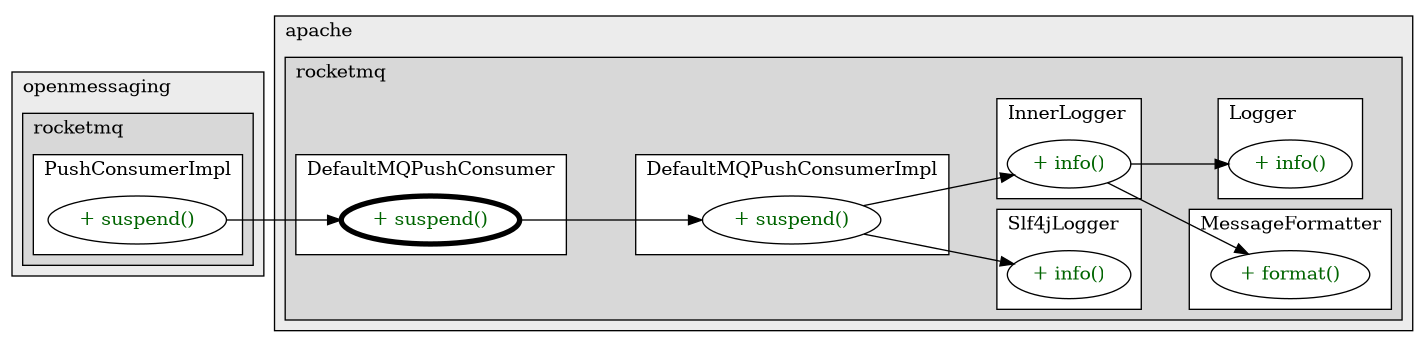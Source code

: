 @startuml

/' diagram meta data start
config=CallConfiguration;
{
  "rootMethod": "org.apache.rocketmq.client.consumer.DefaultMQPushConsumer#suspend()",
  "projectClassification": {
    "searchMode": "OpenProject", // OpenProject, AllProjects
    "includedProjects": "",
    "pathEndKeywords": "*.impl",
    "isClientPath": "",
    "isClientName": "",
    "isTestPath": "",
    "isTestName": "",
    "isMappingPath": "",
    "isMappingName": "",
    "isDataAccessPath": "",
    "isDataAccessName": "",
    "isDataStructurePath": "",
    "isDataStructureName": "",
    "isInterfaceStructuresPath": "",
    "isInterfaceStructuresName": "",
    "isEntryPointPath": "",
    "isEntryPointName": "",
    "treatFinalFieldsAsMandatory": false
  },
  "graphRestriction": {
    "classPackageExcludeFilter": "",
    "classPackageIncludeFilter": "",
    "classNameExcludeFilter": "",
    "classNameIncludeFilter": "",
    "methodNameExcludeFilter": "",
    "methodNameIncludeFilter": "",
    "removeByInheritance": "", // inheritance/annotation based filtering is done in a second step
    "removeByAnnotation": "",
    "removeByClassPackage": "", // cleanup the graph after inheritance/annotation based filtering is done
    "removeByClassName": "",
    "cutMappings": false,
    "cutEnum": true,
    "cutTests": true,
    "cutClient": true,
    "cutDataAccess": true,
    "cutInterfaceStructures": true,
    "cutDataStructures": true,
    "cutGetterAndSetter": true,
    "cutConstructors": true
  },
  "graphTraversal": {
    "forwardDepth": 3,
    "backwardDepth": 3,
    "classPackageExcludeFilter": "",
    "classPackageIncludeFilter": "",
    "classNameExcludeFilter": "",
    "classNameIncludeFilter": "",
    "methodNameExcludeFilter": "",
    "methodNameIncludeFilter": "",
    "hideMappings": false,
    "hideDataStructures": false,
    "hidePrivateMethods": true,
    "hideInterfaceCalls": true, // indirection: implementation -> interface (is hidden) -> implementation
    "onlyShowApplicationEntryPoints": false, // root node is included
    "useMethodCallsForStructureDiagram": "ForwardOnly" // ForwardOnly, BothDirections, No
  },
  "details": {
    "aggregation": "GroupByClass", // ByClass, GroupByClass, None
    "showMethodParametersTypes": false,
    "showMethodParametersNames": false,
    "showMethodReturnType": false,
    "showPackageLevels": 2,
    "showCallOrder": false,
    "edgeMode": "MethodsOnly", // TypesOnly, MethodsOnly, TypesAndMethods, MethodsAndDirectTypeUsage
    "showDetailedClassStructure": false
  },
  "rootClass": "org.apache.rocketmq.client.consumer.DefaultMQPushConsumer",
  "extensionCallbackMethod": "" // qualified.class.name#methodName - signature: public static String method(String)
}
diagram meta data end '/



digraph g {
    rankdir="LR"
    splines=polyline
    

'nodes 
subgraph cluster_1411517106 { 
   	label=apache
	labeljust=l
	fillcolor="#ececec"
	style=filled
   
   subgraph cluster_1714486248 { 
   	label=rocketmq
	labeljust=l
	fillcolor="#d8d8d8"
	style=filled
   
   subgraph cluster_1188440734 { 
   	label=MessageFormatter
	labeljust=l
	fillcolor=white
	style=filled
   
   MessageFormatter1066893677XXXformat1881684228[
	label="+ format()"
	style=filled
	fillcolor=white
	tooltip="MessageFormatter

null"
	fontcolor=darkgreen
];
} 

subgraph cluster_1350583147 { 
   	label=Slf4jLogger
	labeljust=l
	fillcolor=white
	style=filled
   
   Slf4jLogger2118845798XXXinfo1881684228[
	label="+ info()"
	style=filled
	fillcolor=white
	tooltip="Slf4jLogger

null"
	fontcolor=darkgreen
];
} 

subgraph cluster_1833644171 { 
   	label=InnerLogger
	labeljust=l
	fillcolor=white
	style=filled
   
   InnerLogger1066893677XXXinfo1881684228[
	label="+ info()"
	style=filled
	fillcolor=white
	tooltip="InnerLogger

null"
	fontcolor=darkgreen
];
} 

subgraph cluster_2004609280 { 
   	label=DefaultMQPushConsumer
	labeljust=l
	fillcolor=white
	style=filled
   
   DefaultMQPushConsumer633216551XXXsuspend0[
	label="+ suspend()"
	style=filled
	fillcolor=white
	tooltip="DefaultMQPushConsumer

&#10;  Suspend pulling new messages.&#10; "
	penwidth=4
	fontcolor=darkgreen
];
} 

subgraph cluster_246761303 { 
   	label=Logger
	labeljust=l
	fillcolor=white
	style=filled
   
   Logger690443815XXXinfo1780628115[
	label="+ info()"
	style=filled
	fillcolor=white
	tooltip="Logger

null"
	fontcolor=darkgreen
];
} 

subgraph cluster_290650472 { 
   	label=DefaultMQPushConsumerImpl
	labeljust=l
	fillcolor=white
	style=filled
   
   DefaultMQPushConsumerImpl1317777407XXXsuspend0[
	label="+ suspend()"
	style=filled
	fillcolor=white
	tooltip="DefaultMQPushConsumerImpl

null"
	fontcolor=darkgreen
];
} 
} 
} 

subgraph cluster_679248890 { 
   	label=openmessaging
	labeljust=l
	fillcolor="#ececec"
	style=filled
   
   subgraph cluster_1292383980 { 
   	label=rocketmq
	labeljust=l
	fillcolor="#d8d8d8"
	style=filled
   
   subgraph cluster_1112861134 { 
   	label=PushConsumerImpl
	labeljust=l
	fillcolor=white
	style=filled
   
   PushConsumerImpl725268464XXXsuspend0[
	label="+ suspend()"
	style=filled
	fillcolor=white
	tooltip="PushConsumerImpl

null"
	fontcolor=darkgreen
];
} 
} 
} 

'edges    
DefaultMQPushConsumer633216551XXXsuspend0 -> DefaultMQPushConsumerImpl1317777407XXXsuspend0;
DefaultMQPushConsumerImpl1317777407XXXsuspend0 -> InnerLogger1066893677XXXinfo1881684228;
DefaultMQPushConsumerImpl1317777407XXXsuspend0 -> Slf4jLogger2118845798XXXinfo1881684228;
InnerLogger1066893677XXXinfo1881684228 -> Logger690443815XXXinfo1780628115;
InnerLogger1066893677XXXinfo1881684228 -> MessageFormatter1066893677XXXformat1881684228;
PushConsumerImpl725268464XXXsuspend0 -> DefaultMQPushConsumer633216551XXXsuspend0;
    
}
@enduml